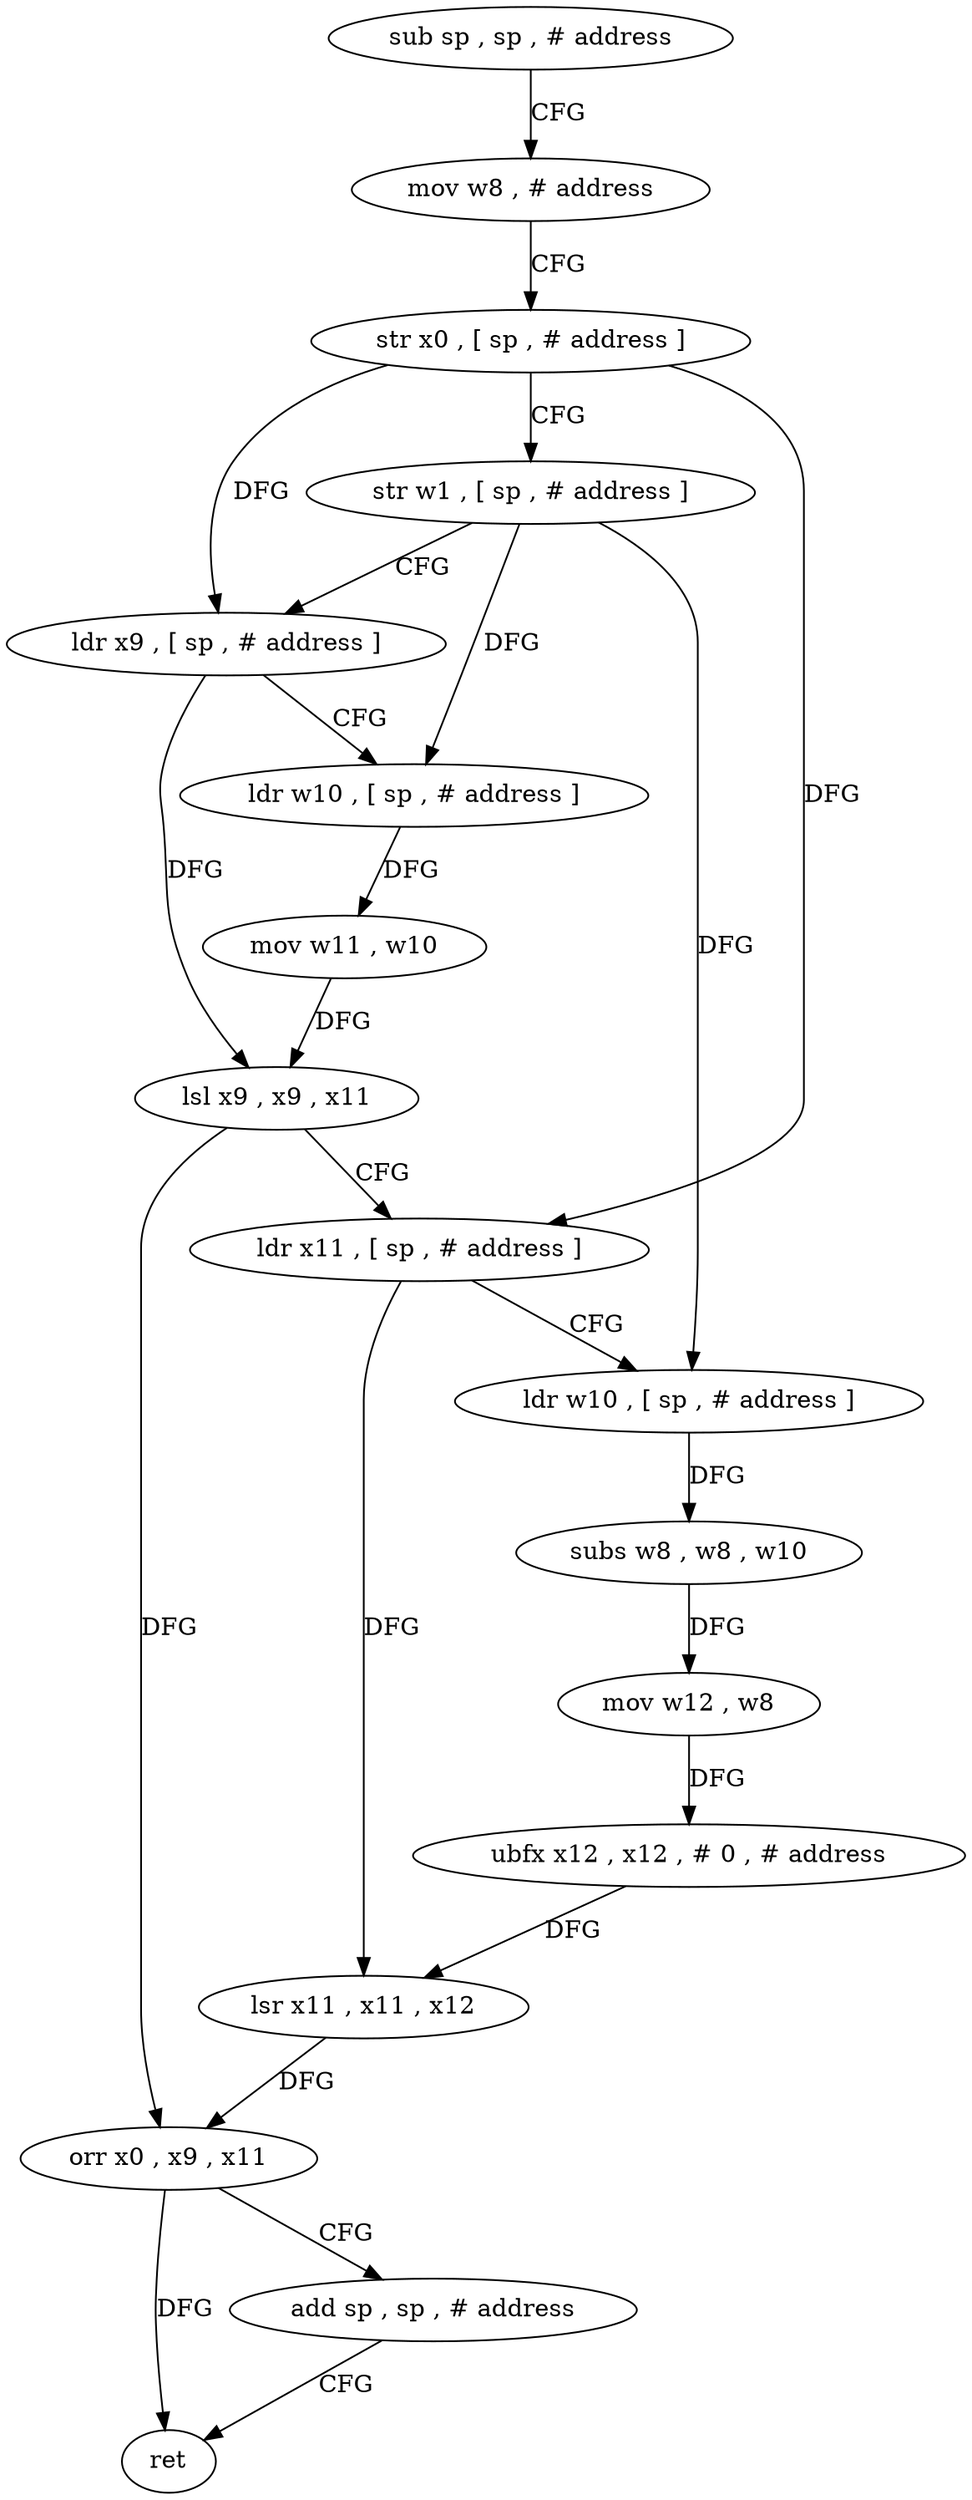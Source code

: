 digraph "func" {
"4274228" [label = "sub sp , sp , # address" ]
"4274232" [label = "mov w8 , # address" ]
"4274236" [label = "str x0 , [ sp , # address ]" ]
"4274240" [label = "str w1 , [ sp , # address ]" ]
"4274244" [label = "ldr x9 , [ sp , # address ]" ]
"4274248" [label = "ldr w10 , [ sp , # address ]" ]
"4274252" [label = "mov w11 , w10" ]
"4274256" [label = "lsl x9 , x9 , x11" ]
"4274260" [label = "ldr x11 , [ sp , # address ]" ]
"4274264" [label = "ldr w10 , [ sp , # address ]" ]
"4274268" [label = "subs w8 , w8 , w10" ]
"4274272" [label = "mov w12 , w8" ]
"4274276" [label = "ubfx x12 , x12 , # 0 , # address" ]
"4274280" [label = "lsr x11 , x11 , x12" ]
"4274284" [label = "orr x0 , x9 , x11" ]
"4274288" [label = "add sp , sp , # address" ]
"4274292" [label = "ret" ]
"4274228" -> "4274232" [ label = "CFG" ]
"4274232" -> "4274236" [ label = "CFG" ]
"4274236" -> "4274240" [ label = "CFG" ]
"4274236" -> "4274244" [ label = "DFG" ]
"4274236" -> "4274260" [ label = "DFG" ]
"4274240" -> "4274244" [ label = "CFG" ]
"4274240" -> "4274248" [ label = "DFG" ]
"4274240" -> "4274264" [ label = "DFG" ]
"4274244" -> "4274248" [ label = "CFG" ]
"4274244" -> "4274256" [ label = "DFG" ]
"4274248" -> "4274252" [ label = "DFG" ]
"4274252" -> "4274256" [ label = "DFG" ]
"4274256" -> "4274260" [ label = "CFG" ]
"4274256" -> "4274284" [ label = "DFG" ]
"4274260" -> "4274264" [ label = "CFG" ]
"4274260" -> "4274280" [ label = "DFG" ]
"4274264" -> "4274268" [ label = "DFG" ]
"4274268" -> "4274272" [ label = "DFG" ]
"4274272" -> "4274276" [ label = "DFG" ]
"4274276" -> "4274280" [ label = "DFG" ]
"4274280" -> "4274284" [ label = "DFG" ]
"4274284" -> "4274288" [ label = "CFG" ]
"4274284" -> "4274292" [ label = "DFG" ]
"4274288" -> "4274292" [ label = "CFG" ]
}
